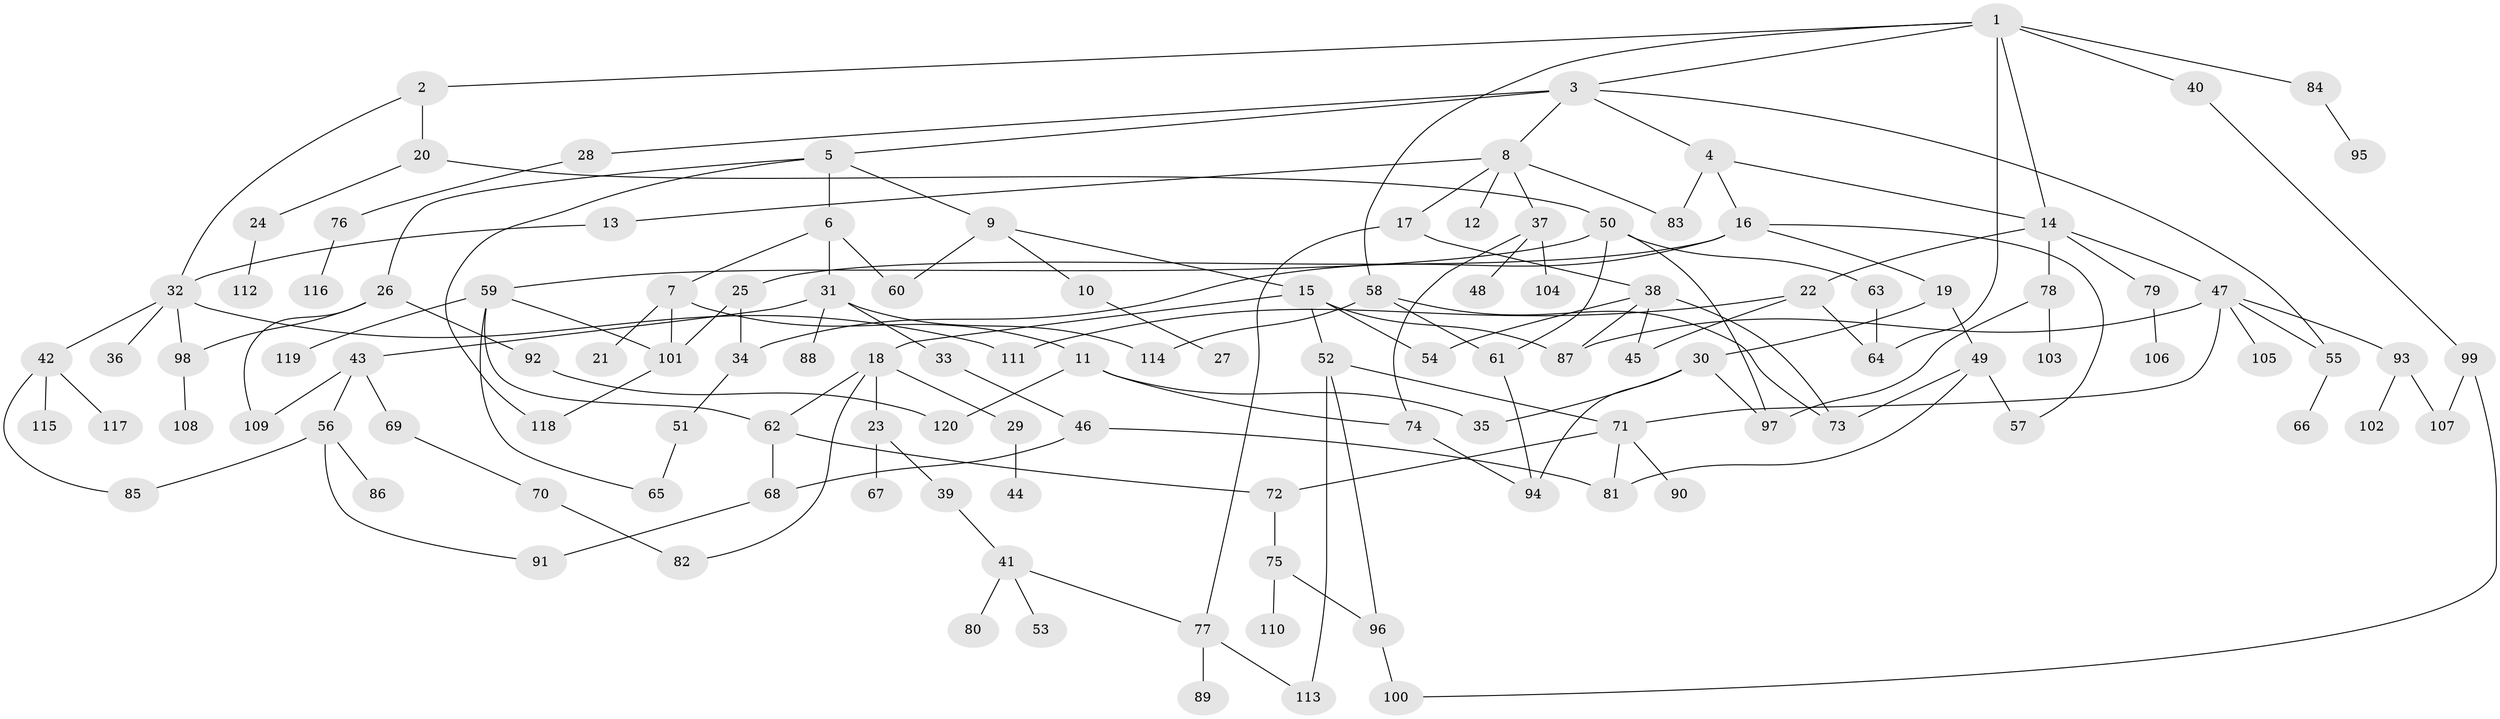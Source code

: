 // Generated by graph-tools (version 1.1) at 2025/01/03/09/25 03:01:04]
// undirected, 120 vertices, 164 edges
graph export_dot {
graph [start="1"]
  node [color=gray90,style=filled];
  1;
  2;
  3;
  4;
  5;
  6;
  7;
  8;
  9;
  10;
  11;
  12;
  13;
  14;
  15;
  16;
  17;
  18;
  19;
  20;
  21;
  22;
  23;
  24;
  25;
  26;
  27;
  28;
  29;
  30;
  31;
  32;
  33;
  34;
  35;
  36;
  37;
  38;
  39;
  40;
  41;
  42;
  43;
  44;
  45;
  46;
  47;
  48;
  49;
  50;
  51;
  52;
  53;
  54;
  55;
  56;
  57;
  58;
  59;
  60;
  61;
  62;
  63;
  64;
  65;
  66;
  67;
  68;
  69;
  70;
  71;
  72;
  73;
  74;
  75;
  76;
  77;
  78;
  79;
  80;
  81;
  82;
  83;
  84;
  85;
  86;
  87;
  88;
  89;
  90;
  91;
  92;
  93;
  94;
  95;
  96;
  97;
  98;
  99;
  100;
  101;
  102;
  103;
  104;
  105;
  106;
  107;
  108;
  109;
  110;
  111;
  112;
  113;
  114;
  115;
  116;
  117;
  118;
  119;
  120;
  1 -- 2;
  1 -- 3;
  1 -- 14;
  1 -- 40;
  1 -- 58;
  1 -- 84;
  1 -- 64;
  2 -- 20;
  2 -- 32;
  3 -- 4;
  3 -- 5;
  3 -- 8;
  3 -- 28;
  3 -- 55;
  4 -- 16;
  4 -- 83;
  4 -- 14;
  5 -- 6;
  5 -- 9;
  5 -- 26;
  5 -- 118;
  6 -- 7;
  6 -- 31;
  6 -- 60;
  7 -- 11;
  7 -- 21;
  7 -- 101;
  8 -- 12;
  8 -- 13;
  8 -- 17;
  8 -- 37;
  8 -- 83;
  9 -- 10;
  9 -- 15;
  9 -- 60;
  10 -- 27;
  11 -- 35;
  11 -- 74;
  11 -- 120;
  13 -- 32;
  14 -- 22;
  14 -- 47;
  14 -- 78;
  14 -- 79;
  15 -- 18;
  15 -- 52;
  15 -- 87;
  15 -- 54;
  16 -- 19;
  16 -- 25;
  16 -- 34;
  16 -- 57;
  17 -- 38;
  17 -- 77;
  18 -- 23;
  18 -- 29;
  18 -- 62;
  18 -- 82;
  19 -- 30;
  19 -- 49;
  20 -- 24;
  20 -- 50;
  22 -- 45;
  22 -- 64;
  22 -- 111;
  23 -- 39;
  23 -- 67;
  24 -- 112;
  25 -- 101;
  25 -- 34;
  26 -- 92;
  26 -- 98;
  26 -- 109;
  28 -- 76;
  29 -- 44;
  30 -- 97;
  30 -- 35;
  30 -- 94;
  31 -- 33;
  31 -- 43;
  31 -- 88;
  31 -- 114;
  32 -- 36;
  32 -- 42;
  32 -- 111;
  32 -- 98;
  33 -- 46;
  34 -- 51;
  37 -- 48;
  37 -- 104;
  37 -- 74;
  38 -- 54;
  38 -- 73;
  38 -- 87;
  38 -- 45;
  39 -- 41;
  40 -- 99;
  41 -- 53;
  41 -- 80;
  41 -- 77;
  42 -- 115;
  42 -- 117;
  42 -- 85;
  43 -- 56;
  43 -- 69;
  43 -- 109;
  46 -- 68;
  46 -- 81;
  47 -- 55;
  47 -- 87;
  47 -- 93;
  47 -- 105;
  47 -- 71;
  49 -- 73;
  49 -- 81;
  49 -- 57;
  50 -- 59;
  50 -- 61;
  50 -- 63;
  50 -- 97;
  51 -- 65;
  52 -- 71;
  52 -- 96;
  52 -- 113;
  55 -- 66;
  56 -- 85;
  56 -- 86;
  56 -- 91;
  58 -- 73;
  58 -- 61;
  58 -- 114;
  59 -- 65;
  59 -- 119;
  59 -- 62;
  59 -- 101;
  61 -- 94;
  62 -- 72;
  62 -- 68;
  63 -- 64;
  68 -- 91;
  69 -- 70;
  70 -- 82;
  71 -- 72;
  71 -- 81;
  71 -- 90;
  72 -- 75;
  74 -- 94;
  75 -- 110;
  75 -- 96;
  76 -- 116;
  77 -- 89;
  77 -- 113;
  78 -- 97;
  78 -- 103;
  79 -- 106;
  84 -- 95;
  92 -- 120;
  93 -- 102;
  93 -- 107;
  96 -- 100;
  98 -- 108;
  99 -- 107;
  99 -- 100;
  101 -- 118;
}
